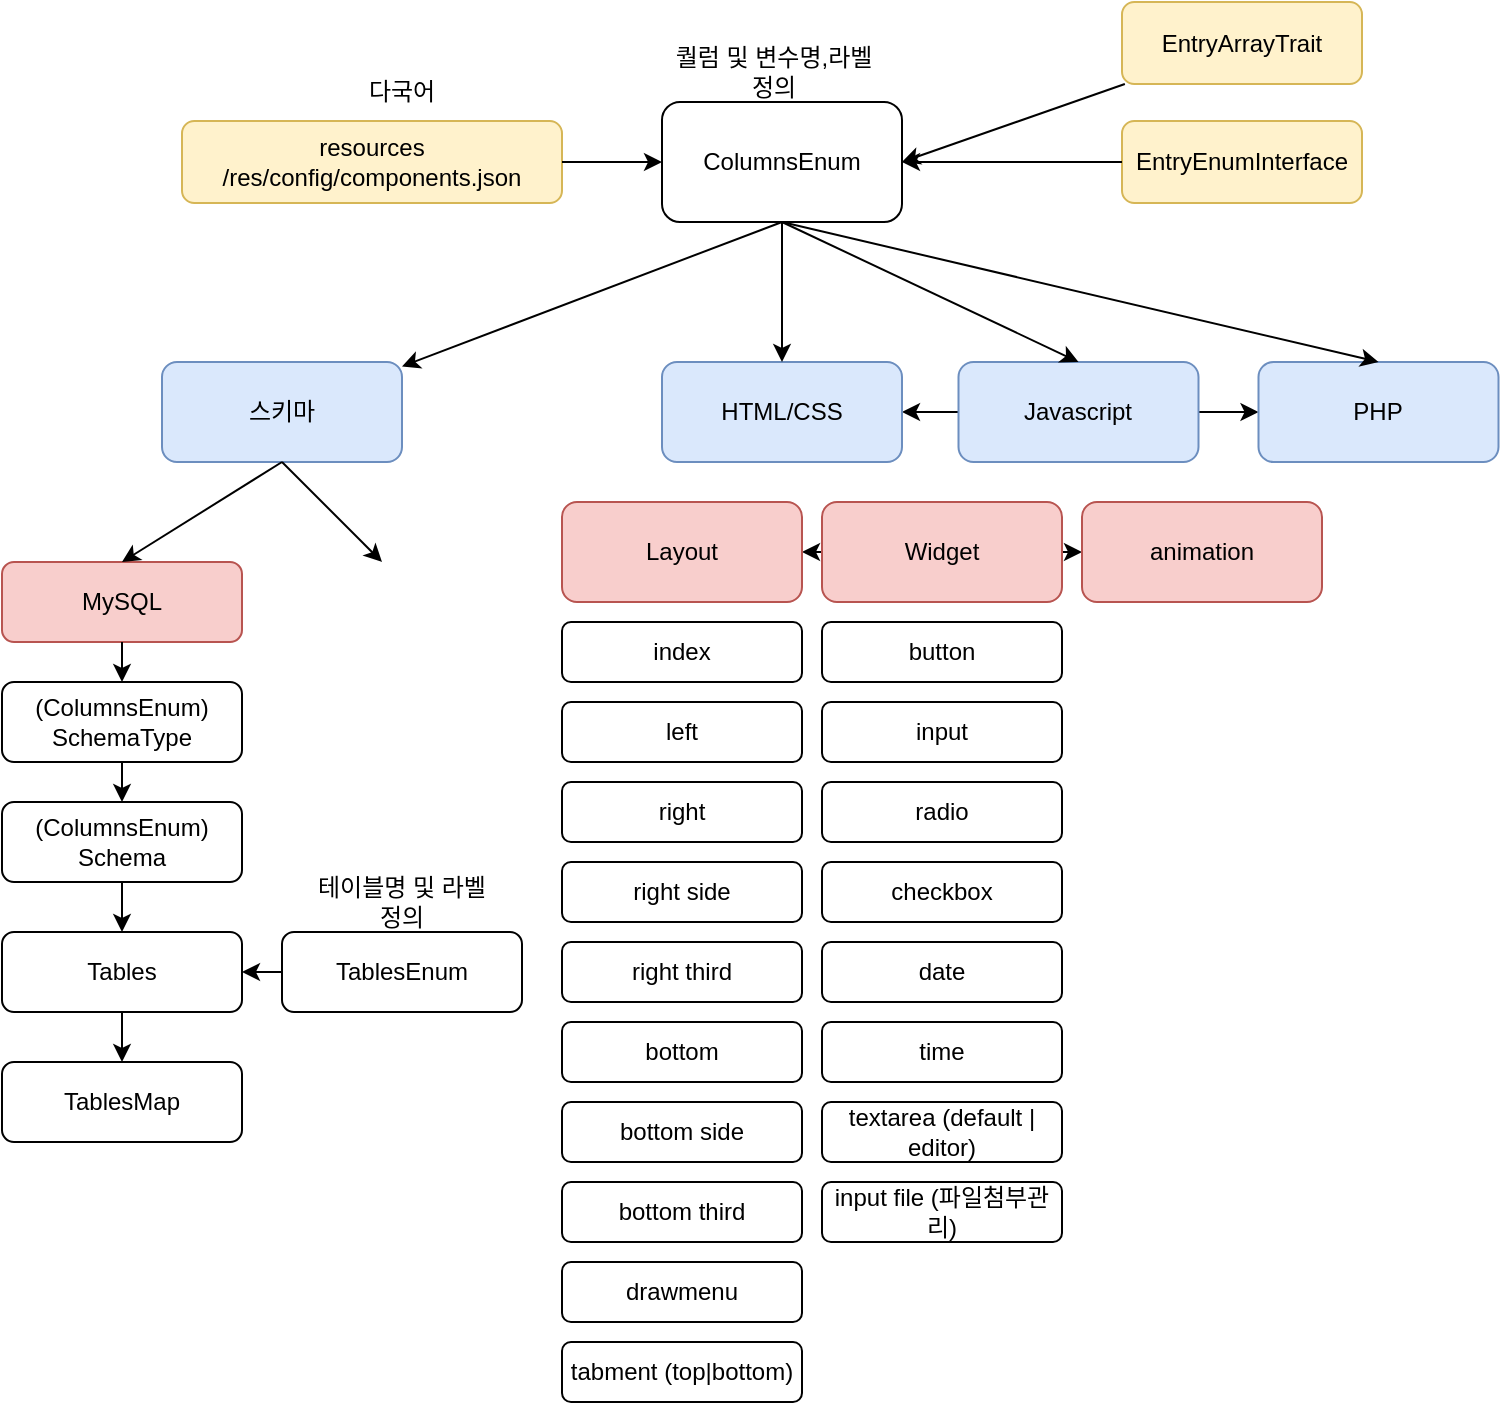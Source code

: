 <mxfile>
    <diagram id="wrloXcPjtB3jfb_Mffe-" name="페이지-1">
        <mxGraphModel dx="1306" dy="1179" grid="1" gridSize="10" guides="1" tooltips="1" connect="1" arrows="1" fold="1" page="1" pageScale="1" pageWidth="827" pageHeight="1169" math="0" shadow="0">
            <root>
                <mxCell id="0"/>
                <mxCell id="1" parent="0"/>
                <mxCell id="56" value="" style="endArrow=classic;startArrow=classic;html=1;exitX=1;exitY=0.5;exitDx=0;exitDy=0;entryX=0;entryY=0.5;entryDx=0;entryDy=0;" parent="1" source="38" target="52" edge="1">
                    <mxGeometry width="50" height="50" relative="1" as="geometry">
                        <mxPoint x="480" y="285" as="sourcePoint"/>
                        <mxPoint x="658.25" y="285" as="targetPoint"/>
                    </mxGeometry>
                </mxCell>
                <mxCell id="54" value="" style="endArrow=classic;startArrow=classic;html=1;exitX=1;exitY=0.5;exitDx=0;exitDy=0;" parent="1" source="18" target="22" edge="1">
                    <mxGeometry width="50" height="50" relative="1" as="geometry">
                        <mxPoint x="610" y="580" as="sourcePoint"/>
                        <mxPoint x="660" y="530" as="targetPoint"/>
                    </mxGeometry>
                </mxCell>
                <mxCell id="2" value="ColumnsEnum" style="rounded=1;whiteSpace=wrap;html=1;" parent="1" vertex="1">
                    <mxGeometry x="350" y="120" width="120" height="60" as="geometry"/>
                </mxCell>
                <mxCell id="3" value="EntryArrayTrait" style="rounded=1;whiteSpace=wrap;html=1;fillColor=#fff2cc;strokeColor=#d6b656;" parent="1" vertex="1">
                    <mxGeometry x="580" y="70" width="120" height="41" as="geometry"/>
                </mxCell>
                <mxCell id="4" value="" style="endArrow=classic;html=1;entryX=1;entryY=0.5;entryDx=0;entryDy=0;" parent="1" source="3" target="2" edge="1">
                    <mxGeometry width="50" height="50" relative="1" as="geometry">
                        <mxPoint x="690" y="430" as="sourcePoint"/>
                        <mxPoint x="740" y="380" as="targetPoint"/>
                    </mxGeometry>
                </mxCell>
                <mxCell id="6" value="resources&lt;br&gt;/res/config/components.json" style="rounded=1;whiteSpace=wrap;html=1;fillColor=#fff2cc;strokeColor=#d6b656;" parent="1" vertex="1">
                    <mxGeometry x="110" y="129.5" width="190" height="41" as="geometry"/>
                </mxCell>
                <mxCell id="7" value="다국어" style="text;html=1;strokeColor=none;fillColor=none;align=center;verticalAlign=middle;whiteSpace=wrap;rounded=0;" parent="1" vertex="1">
                    <mxGeometry x="190" y="99.5" width="60" height="30" as="geometry"/>
                </mxCell>
                <mxCell id="8" value="퀄럼 및 변수명,라벨 &lt;br&gt;정의" style="text;html=1;strokeColor=none;fillColor=none;align=center;verticalAlign=middle;whiteSpace=wrap;rounded=0;" parent="1" vertex="1">
                    <mxGeometry x="351.75" y="90" width="108.25" height="30" as="geometry"/>
                </mxCell>
                <mxCell id="9" value="" style="endArrow=classic;html=1;entryX=0;entryY=0.5;entryDx=0;entryDy=0;exitX=1;exitY=0.5;exitDx=0;exitDy=0;" parent="1" source="6" target="2" edge="1">
                    <mxGeometry width="50" height="50" relative="1" as="geometry">
                        <mxPoint x="530" y="160" as="sourcePoint"/>
                        <mxPoint x="480" y="160" as="targetPoint"/>
                    </mxGeometry>
                </mxCell>
                <mxCell id="10" value="스키마" style="rounded=1;whiteSpace=wrap;html=1;fillColor=#dae8fc;strokeColor=#6c8ebf;" parent="1" vertex="1">
                    <mxGeometry x="100" y="250" width="120" height="50" as="geometry"/>
                </mxCell>
                <mxCell id="11" value="MySQL" style="rounded=1;whiteSpace=wrap;html=1;fillColor=#f8cecc;strokeColor=#b85450;" parent="1" vertex="1">
                    <mxGeometry x="20" y="350" width="120" height="40" as="geometry"/>
                </mxCell>
                <mxCell id="12" value="(ColumnsEnum)&lt;br&gt;SchemaType" style="rounded=1;whiteSpace=wrap;html=1;" parent="1" vertex="1">
                    <mxGeometry x="20" y="410" width="120" height="40" as="geometry"/>
                </mxCell>
                <mxCell id="13" value="(ColumnsEnum)&lt;br&gt;Schema" style="rounded=1;whiteSpace=wrap;html=1;" parent="1" vertex="1">
                    <mxGeometry x="20" y="470" width="120" height="40" as="geometry"/>
                </mxCell>
                <mxCell id="14" value="" style="endArrow=classic;html=1;entryX=0.5;entryY=0;entryDx=0;entryDy=0;" parent="1" source="12" target="13" edge="1">
                    <mxGeometry width="50" height="50" relative="1" as="geometry">
                        <mxPoint x="210" y="160" as="sourcePoint"/>
                        <mxPoint x="260" y="160" as="targetPoint"/>
                    </mxGeometry>
                </mxCell>
                <mxCell id="15" value="" style="endArrow=classic;html=1;exitX=0.5;exitY=1;exitDx=0;exitDy=0;" parent="1" source="2" target="10" edge="1">
                    <mxGeometry width="50" height="50" relative="1" as="geometry">
                        <mxPoint x="310" y="160" as="sourcePoint"/>
                        <mxPoint x="360" y="160" as="targetPoint"/>
                    </mxGeometry>
                </mxCell>
                <mxCell id="16" value="" style="endArrow=classic;html=1;exitX=0.5;exitY=1;exitDx=0;exitDy=0;entryX=0.5;entryY=0;entryDx=0;entryDy=0;" parent="1" source="10" target="11" edge="1">
                    <mxGeometry width="50" height="50" relative="1" as="geometry">
                        <mxPoint x="420" y="190" as="sourcePoint"/>
                        <mxPoint x="298.095" y="270" as="targetPoint"/>
                    </mxGeometry>
                </mxCell>
                <mxCell id="17" value="" style="endArrow=classic;html=1;entryX=0.5;entryY=0;entryDx=0;entryDy=0;exitX=0.5;exitY=1;exitDx=0;exitDy=0;" parent="1" source="11" target="12" edge="1">
                    <mxGeometry width="50" height="50" relative="1" as="geometry">
                        <mxPoint x="90" y="460" as="sourcePoint"/>
                        <mxPoint x="90" y="480" as="targetPoint"/>
                    </mxGeometry>
                </mxCell>
                <mxCell id="18" value="HTML/CSS" style="rounded=1;whiteSpace=wrap;html=1;fillColor=#dae8fc;strokeColor=#6c8ebf;" parent="1" vertex="1">
                    <mxGeometry x="350" y="250" width="120" height="50" as="geometry"/>
                </mxCell>
                <mxCell id="19" value="Javascript" style="rounded=1;whiteSpace=wrap;html=1;fillColor=#dae8fc;strokeColor=#6c8ebf;" parent="1" vertex="1">
                    <mxGeometry x="498.25" y="250" width="120" height="50" as="geometry"/>
                </mxCell>
                <mxCell id="20" value="" style="endArrow=classic;html=1;exitX=0.5;exitY=1;exitDx=0;exitDy=0;entryX=0.5;entryY=0;entryDx=0;entryDy=0;" parent="1" source="2" target="18" edge="1">
                    <mxGeometry width="50" height="50" relative="1" as="geometry">
                        <mxPoint x="420" y="190" as="sourcePoint"/>
                        <mxPoint x="298.095" y="270" as="targetPoint"/>
                    </mxGeometry>
                </mxCell>
                <mxCell id="21" value="" style="endArrow=classic;html=1;entryX=0.5;entryY=0;entryDx=0;entryDy=0;" parent="1" target="19" edge="1">
                    <mxGeometry width="50" height="50" relative="1" as="geometry">
                        <mxPoint x="410" y="180" as="sourcePoint"/>
                        <mxPoint x="421.75" y="270" as="targetPoint"/>
                    </mxGeometry>
                </mxCell>
                <mxCell id="22" value="PHP" style="rounded=1;whiteSpace=wrap;html=1;fillColor=#dae8fc;strokeColor=#6c8ebf;" parent="1" vertex="1">
                    <mxGeometry x="648.25" y="250" width="120" height="50" as="geometry"/>
                </mxCell>
                <mxCell id="23" value="" style="endArrow=classic;html=1;entryX=0.5;entryY=0;entryDx=0;entryDy=0;exitX=0.5;exitY=1;exitDx=0;exitDy=0;" parent="1" source="2" target="22" edge="1">
                    <mxGeometry width="50" height="50" relative="1" as="geometry">
                        <mxPoint x="420" y="190" as="sourcePoint"/>
                        <mxPoint x="570" y="270" as="targetPoint"/>
                    </mxGeometry>
                </mxCell>
                <mxCell id="30" value="" style="endArrow=classic;html=1;exitX=0.5;exitY=1;exitDx=0;exitDy=0;" parent="1" source="10" edge="1">
                    <mxGeometry width="50" height="50" relative="1" as="geometry">
                        <mxPoint x="250" y="310" as="sourcePoint"/>
                        <mxPoint x="210" y="350" as="targetPoint"/>
                    </mxGeometry>
                </mxCell>
                <mxCell id="31" value="Widget" style="rounded=1;whiteSpace=wrap;html=1;fillColor=#f8cecc;strokeColor=#b85450;" parent="1" vertex="1">
                    <mxGeometry x="430" y="320" width="120" height="50" as="geometry"/>
                </mxCell>
                <mxCell id="32" value="button" style="rounded=1;whiteSpace=wrap;html=1;" parent="1" vertex="1">
                    <mxGeometry x="430" y="380" width="120" height="30" as="geometry"/>
                </mxCell>
                <mxCell id="33" value="input" style="rounded=1;whiteSpace=wrap;html=1;" parent="1" vertex="1">
                    <mxGeometry x="430" y="420" width="120" height="30" as="geometry"/>
                </mxCell>
                <mxCell id="34" value="radio" style="rounded=1;whiteSpace=wrap;html=1;" parent="1" vertex="1">
                    <mxGeometry x="430" y="460" width="120" height="30" as="geometry"/>
                </mxCell>
                <mxCell id="35" value="date" style="rounded=1;whiteSpace=wrap;html=1;" parent="1" vertex="1">
                    <mxGeometry x="430" y="540" width="120" height="30" as="geometry"/>
                </mxCell>
                <mxCell id="36" value="time" style="rounded=1;whiteSpace=wrap;html=1;" parent="1" vertex="1">
                    <mxGeometry x="430" y="580" width="120" height="30" as="geometry"/>
                </mxCell>
                <mxCell id="37" value="checkbox" style="rounded=1;whiteSpace=wrap;html=1;" parent="1" vertex="1">
                    <mxGeometry x="430" y="500" width="120" height="30" as="geometry"/>
                </mxCell>
                <mxCell id="38" value="Layout" style="rounded=1;whiteSpace=wrap;html=1;fillColor=#f8cecc;strokeColor=#b85450;" parent="1" vertex="1">
                    <mxGeometry x="300" y="320" width="120" height="50" as="geometry"/>
                </mxCell>
                <mxCell id="40" value="index" style="rounded=1;whiteSpace=wrap;html=1;" parent="1" vertex="1">
                    <mxGeometry x="300" y="380" width="120" height="30" as="geometry"/>
                </mxCell>
                <mxCell id="41" value="left" style="rounded=1;whiteSpace=wrap;html=1;" parent="1" vertex="1">
                    <mxGeometry x="300" y="420" width="120" height="30" as="geometry"/>
                </mxCell>
                <mxCell id="42" value="right" style="rounded=1;whiteSpace=wrap;html=1;" parent="1" vertex="1">
                    <mxGeometry x="300" y="460" width="120" height="30" as="geometry"/>
                </mxCell>
                <mxCell id="43" value="right side" style="rounded=1;whiteSpace=wrap;html=1;" parent="1" vertex="1">
                    <mxGeometry x="300" y="500" width="120" height="30" as="geometry"/>
                </mxCell>
                <mxCell id="44" value="right third" style="rounded=1;whiteSpace=wrap;html=1;" parent="1" vertex="1">
                    <mxGeometry x="300" y="540" width="120" height="30" as="geometry"/>
                </mxCell>
                <mxCell id="45" value="bottom" style="rounded=1;whiteSpace=wrap;html=1;" parent="1" vertex="1">
                    <mxGeometry x="300" y="580" width="120" height="30" as="geometry"/>
                </mxCell>
                <mxCell id="46" value="bottom side" style="rounded=1;whiteSpace=wrap;html=1;" parent="1" vertex="1">
                    <mxGeometry x="300" y="620" width="120" height="30" as="geometry"/>
                </mxCell>
                <mxCell id="47" value="bottom third" style="rounded=1;whiteSpace=wrap;html=1;" parent="1" vertex="1">
                    <mxGeometry x="300" y="660" width="120" height="30" as="geometry"/>
                </mxCell>
                <mxCell id="48" value="drawmenu" style="rounded=1;whiteSpace=wrap;html=1;" parent="1" vertex="1">
                    <mxGeometry x="300" y="700" width="120" height="30" as="geometry"/>
                </mxCell>
                <mxCell id="49" value="tabment (top|bottom)" style="rounded=1;whiteSpace=wrap;html=1;" parent="1" vertex="1">
                    <mxGeometry x="300" y="740" width="120" height="30" as="geometry"/>
                </mxCell>
                <mxCell id="50" value="textarea (default | editor)" style="rounded=1;whiteSpace=wrap;html=1;" parent="1" vertex="1">
                    <mxGeometry x="430" y="620" width="120" height="30" as="geometry"/>
                </mxCell>
                <mxCell id="51" value="input file (파일첨부관리)" style="rounded=1;whiteSpace=wrap;html=1;" parent="1" vertex="1">
                    <mxGeometry x="430" y="660" width="120" height="30" as="geometry"/>
                </mxCell>
                <mxCell id="52" value="animation" style="rounded=1;whiteSpace=wrap;html=1;fillColor=#f8cecc;strokeColor=#b85450;" parent="1" vertex="1">
                    <mxGeometry x="560" y="320" width="120" height="50" as="geometry"/>
                </mxCell>
                <mxCell id="57" value="EntryEnumInterface" style="rounded=1;whiteSpace=wrap;html=1;fillColor=#fff2cc;strokeColor=#d6b656;" parent="1" vertex="1">
                    <mxGeometry x="580" y="129.5" width="120" height="41" as="geometry"/>
                </mxCell>
                <mxCell id="58" value="" style="endArrow=classic;html=1;entryX=1;entryY=0.5;entryDx=0;entryDy=0;exitX=0;exitY=0.5;exitDx=0;exitDy=0;" parent="1" source="57" target="2" edge="1">
                    <mxGeometry width="50" height="50" relative="1" as="geometry">
                        <mxPoint x="591.429" y="121" as="sourcePoint"/>
                        <mxPoint x="480" y="160" as="targetPoint"/>
                    </mxGeometry>
                </mxCell>
                <mxCell id="59" value="TablesEnum" style="rounded=1;whiteSpace=wrap;html=1;" vertex="1" parent="1">
                    <mxGeometry x="160" y="535" width="120" height="40" as="geometry"/>
                </mxCell>
                <mxCell id="60" value="Tables" style="rounded=1;whiteSpace=wrap;html=1;" vertex="1" parent="1">
                    <mxGeometry x="20" y="535" width="120" height="40" as="geometry"/>
                </mxCell>
                <mxCell id="61" value="" style="endArrow=classic;html=1;entryX=0.5;entryY=0;entryDx=0;entryDy=0;exitX=0.5;exitY=1;exitDx=0;exitDy=0;" edge="1" parent="1" source="13" target="60">
                    <mxGeometry width="50" height="50" relative="1" as="geometry">
                        <mxPoint x="90" y="460" as="sourcePoint"/>
                        <mxPoint x="90" y="480" as="targetPoint"/>
                    </mxGeometry>
                </mxCell>
                <mxCell id="62" value="" style="endArrow=classic;html=1;entryX=1;entryY=0.5;entryDx=0;entryDy=0;exitX=0;exitY=0.5;exitDx=0;exitDy=0;" edge="1" parent="1" source="59" target="60">
                    <mxGeometry width="50" height="50" relative="1" as="geometry">
                        <mxPoint x="90" y="520" as="sourcePoint"/>
                        <mxPoint x="90" y="545" as="targetPoint"/>
                    </mxGeometry>
                </mxCell>
                <mxCell id="63" value="테이블명 및 라벨 &lt;br&gt;정의" style="text;html=1;strokeColor=none;fillColor=none;align=center;verticalAlign=middle;whiteSpace=wrap;rounded=0;" vertex="1" parent="1">
                    <mxGeometry x="165.87" y="505" width="108.25" height="30" as="geometry"/>
                </mxCell>
                <mxCell id="64" value="TablesMap" style="rounded=1;whiteSpace=wrap;html=1;" vertex="1" parent="1">
                    <mxGeometry x="20" y="600" width="120" height="40" as="geometry"/>
                </mxCell>
                <mxCell id="65" value="" style="endArrow=classic;html=1;entryX=0.5;entryY=0;entryDx=0;entryDy=0;exitX=0.5;exitY=1;exitDx=0;exitDy=0;" edge="1" parent="1" source="60" target="64">
                    <mxGeometry width="50" height="50" relative="1" as="geometry">
                        <mxPoint x="90" y="520" as="sourcePoint"/>
                        <mxPoint x="90" y="545" as="targetPoint"/>
                    </mxGeometry>
                </mxCell>
            </root>
        </mxGraphModel>
    </diagram>
</mxfile>